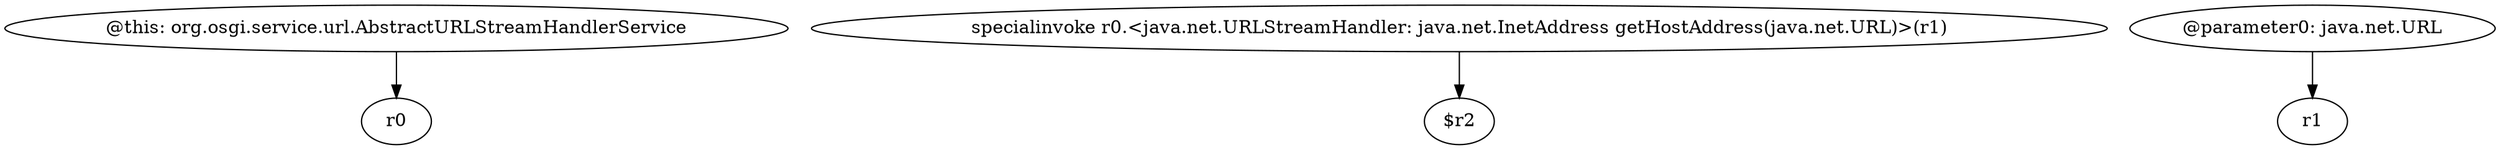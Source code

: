 digraph g {
0[label="@this: org.osgi.service.url.AbstractURLStreamHandlerService"]
1[label="r0"]
0->1[label=""]
2[label="specialinvoke r0.<java.net.URLStreamHandler: java.net.InetAddress getHostAddress(java.net.URL)>(r1)"]
3[label="$r2"]
2->3[label=""]
4[label="@parameter0: java.net.URL"]
5[label="r1"]
4->5[label=""]
}